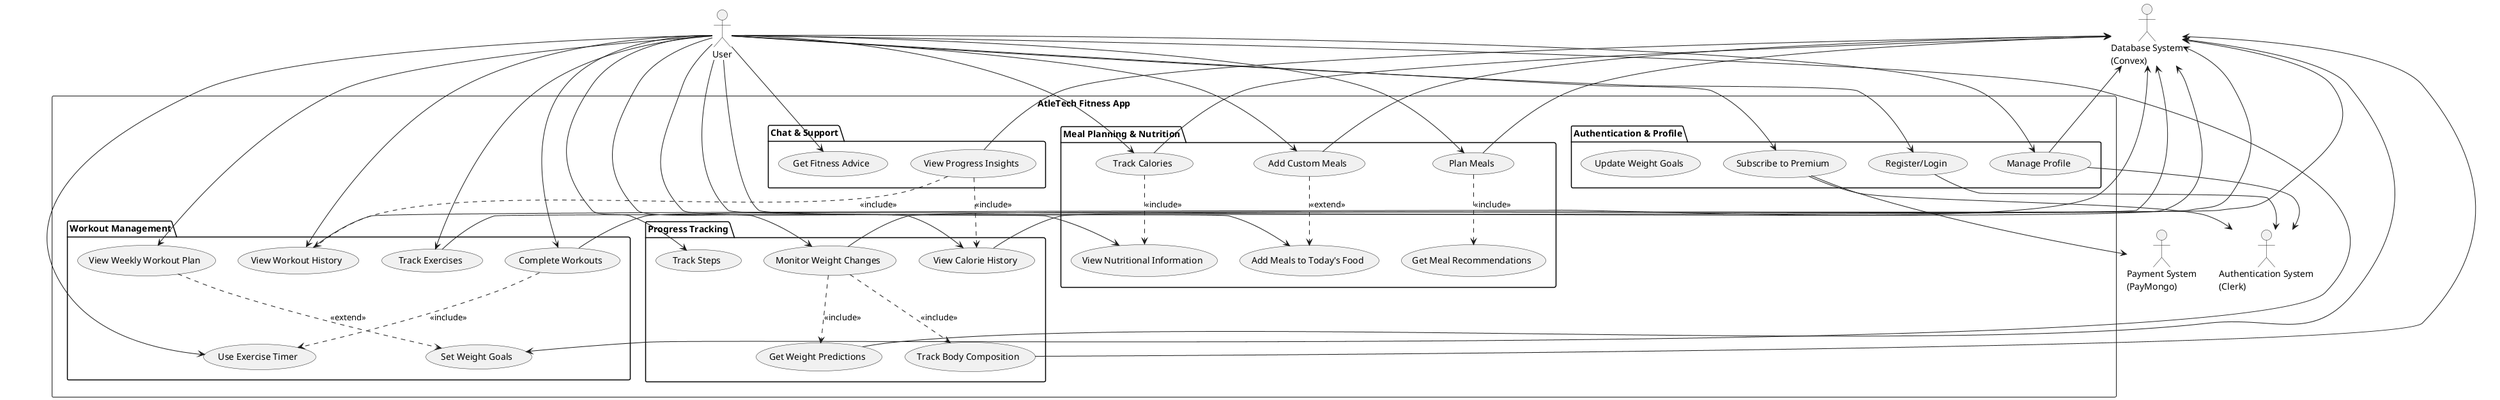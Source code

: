 @startuml AtleTech Use Case Diagram

' Define actors
actor "User" as user
actor "Authentication System\n(Clerk)" as auth
actor "Payment System\n(PayMongo)" as payment
actor "Database System\n(Convex)" as db

' Define use case packages
rectangle "AtleTech Fitness App" {
  ' Authentication & Profile Management
  package "Authentication & Profile" {
    usecase "Register/Login" as login
    usecase "Manage Profile" as profile
    usecase "Subscribe to Premium" as subscribe
    usecase "Update Weight Goals" as weightGoals
  }

  ' Meal Planning & Nutrition
  package "Meal Planning & Nutrition" {
    usecase "Plan Meals" as planMeals
    usecase "Track Calories" as trackCalories
    usecase "View Nutritional Information" as viewNutrition
    usecase "Add Custom Meals" as addMeals
    usecase "Get Meal Recommendations" as mealRecommendations
    usecase "Add Meals to Today's Food" as addToToday
  }

  ' Workout Management
  package "Workout Management" {
    usecase "View Weekly Workout Plan" as viewWorkouts
    usecase "Track Exercises" as trackExercises
    usecase "Complete Workouts" as completeWorkouts
    usecase "View Workout History" as workoutHistory
    usecase "Set Weight Goals" as setWeightGoals
    usecase "Use Exercise Timer" as exerciseTimer
  }

  ' Progress Tracking
  package "Progress Tracking" {
    usecase "Track Steps" as trackSteps
    usecase "Monitor Weight Changes" as monitorWeight
    usecase "View Calorie History" as calorieHistory
    usecase "Get Weight Predictions" as weightPredictions
    usecase "Track Body Composition" as bodyComposition
  }

  ' Chat/Support
  package "Chat & Support" {
    usecase "Get Fitness Advice" as fitnessAdvice
    usecase "View Progress Insights" as progressInsights
  }
}

' Define relationships
' User relationships
user --> login
user --> profile
user --> subscribe
user --> planMeals
user --> trackCalories
user --> viewNutrition
user --> addMeals
user --> viewWorkouts
user --> trackExercises
user --> completeWorkouts
user --> workoutHistory
user --> trackSteps
user --> monitorWeight
user --> calorieHistory
user --> fitnessAdvice
user --> setWeightGoals
user --> exerciseTimer
user --> addToToday

' Authentication System relationships
login --> auth
profile --> auth
subscribe --> auth

' Payment System relationships
subscribe --> payment

' Database System relationships
db <-- planMeals
db <-- trackCalories
db <-- addMeals
db <-- trackExercises
db <-- completeWorkouts
db <-- workoutHistory
db <-- monitorWeight
db <-- calorieHistory
db <-- profile
db <-- weightPredictions
db <-- bodyComposition
db <-- progressInsights

' Include relationships
planMeals ..> mealRecommendations : <<include>>
trackCalories ..> viewNutrition : <<include>>
completeWorkouts ..> exerciseTimer : <<include>>
monitorWeight ..> weightPredictions : <<include>>
monitorWeight ..> bodyComposition : <<include>>
progressInsights ..> calorieHistory : <<include>>
progressInsights ..> workoutHistory : <<include>>
addMeals ..> addToToday : <<extend>>
viewWorkouts ..> setWeightGoals : <<extend>>

@enduml
